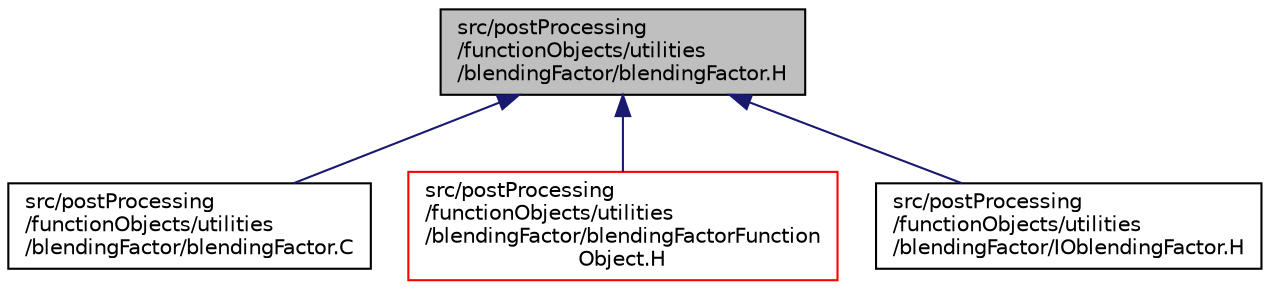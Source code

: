 digraph "src/postProcessing/functionObjects/utilities/blendingFactor/blendingFactor.H"
{
  bgcolor="transparent";
  edge [fontname="Helvetica",fontsize="10",labelfontname="Helvetica",labelfontsize="10"];
  node [fontname="Helvetica",fontsize="10",shape=record];
  Node1 [label="src/postProcessing\l/functionObjects/utilities\l/blendingFactor/blendingFactor.H",height=0.2,width=0.4,color="black", fillcolor="grey75", style="filled", fontcolor="black"];
  Node1 -> Node2 [dir="back",color="midnightblue",fontsize="10",style="solid",fontname="Helvetica"];
  Node2 [label="src/postProcessing\l/functionObjects/utilities\l/blendingFactor/blendingFactor.C",height=0.2,width=0.4,color="black",URL="$a09469.html"];
  Node1 -> Node3 [dir="back",color="midnightblue",fontsize="10",style="solid",fontname="Helvetica"];
  Node3 [label="src/postProcessing\l/functionObjects/utilities\l/blendingFactor/blendingFactorFunction\lObject.H",height=0.2,width=0.4,color="red",URL="$a09472.html"];
  Node1 -> Node4 [dir="back",color="midnightblue",fontsize="10",style="solid",fontname="Helvetica"];
  Node4 [label="src/postProcessing\l/functionObjects/utilities\l/blendingFactor/IOblendingFactor.H",height=0.2,width=0.4,color="black",URL="$a09474.html"];
}
